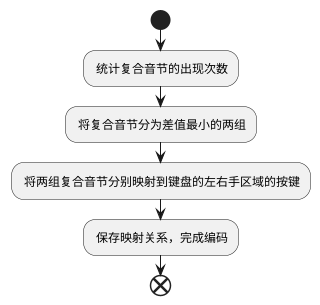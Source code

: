 ' @startuml "01背包"
' footer "01背包算法流程图"
' start
' :初始化二维数组dp;
' :i=1;
' while (i<values.length ?)
'     : j=0;

'     while (j<j_max ?)
'         if (j>value[i]?) then (yes)
'             : dp[i][j]=max(dp[i-1][j],dp[i-1][j-weight[i]]+value[i]);
'         else (no)
'             : dp[i][j]=dp[i-1][j];
'         endif
'     endwhile

' endwhile 
' end
' @enduml


@startuml "整体流程图"
start
: 统计复合音节的出现次数;
: 将复合音节分为差值最小的两组;
: 将两组复合音节分别映射到键盘的左右手区域的按键;
: 保存映射关系，完成编码;
end
@enduml